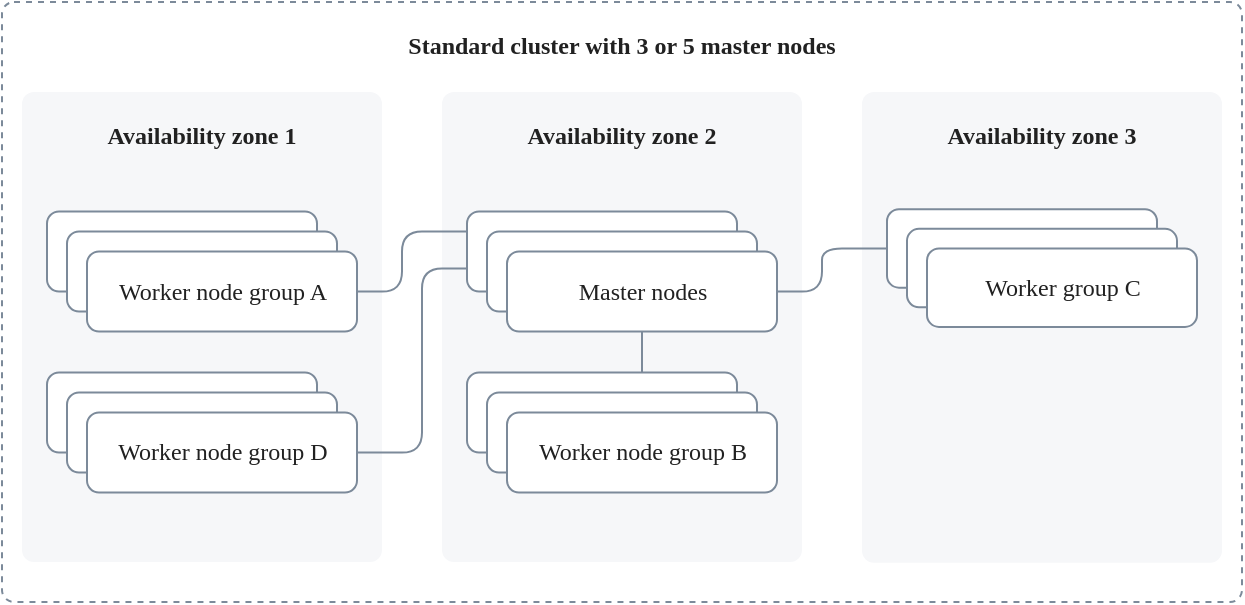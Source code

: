 <mxfile version="28.1.2">
  <diagram name="Страница — 1" id="7PLRpOtfBleC-qW01LCv">
    <mxGraphModel dx="946" dy="662" grid="1" gridSize="10" guides="1" tooltips="1" connect="1" arrows="1" fold="1" page="1" pageScale="1" pageWidth="827" pageHeight="1169" math="0" shadow="0">
      <root>
        <mxCell id="0" />
        <mxCell id="1" parent="0" />
        <mxCell id="hH3U6PHZ--D6EbhBj5d0-1" value="" style="group" parent="1" vertex="1" connectable="0">
          <mxGeometry x="270" y="310" width="620" height="300" as="geometry" />
        </mxCell>
        <mxCell id="hH3U6PHZ--D6EbhBj5d0-2" value="Standard cluster with 3 or 5 master nodes" style="rounded=1;whiteSpace=wrap;html=1;strokeColor=#7C8A9A;strokeWidth=1;fontColor=#212121;fillColor=none;dashed=1;fontFamily=VK Sans Display;verticalAlign=top;spacing=10;fontStyle=1;arcSize=12;absoluteArcSize=1;container=0;" parent="hH3U6PHZ--D6EbhBj5d0-1" vertex="1">
          <mxGeometry width="620" height="300" as="geometry" />
        </mxCell>
        <mxCell id="hH3U6PHZ--D6EbhBj5d0-3" value="" style="group" parent="hH3U6PHZ--D6EbhBj5d0-1" vertex="1" connectable="0">
          <mxGeometry x="430" y="45" width="180" height="255" as="geometry" />
        </mxCell>
        <mxCell id="hH3U6PHZ--D6EbhBj5d0-4" value="&lt;font color=&quot;#212121&quot;&gt;Availability zone 3&lt;/font&gt;" style="rounded=1;whiteSpace=wrap;html=1;fontFamily=VK Sans Display;strokeColor=none;arcsize=12;fillColor=#F6F7F9;spacing=10;verticalAlign=top;spacingTop=0;spacingLeft=0;spacingRight=0;fontStyle=1;arcSize=12;absoluteArcSize=1;container=0;" parent="hH3U6PHZ--D6EbhBj5d0-3" vertex="1">
          <mxGeometry width="180" height="235.385" as="geometry" />
        </mxCell>
        <mxCell id="hH3U6PHZ--D6EbhBj5d0-5" value="&lt;font color=&quot;#212121&quot;&gt;Node 1&lt;/font&gt;" style="rounded=1;whiteSpace=wrap;html=1;fontFamily=VK Sans Display;strokeColor=#7C8A9A;arcsize=12;fillColor=#FFFFFF;spacing=0;spacingTop=12;spacingBottom=12;arcSize=12;absoluteArcSize=1;strokeWidth=1;container=0;" parent="hH3U6PHZ--D6EbhBj5d0-3" vertex="1">
          <mxGeometry x="12.5" y="58.601" width="135" height="39.231" as="geometry" />
        </mxCell>
        <mxCell id="hH3U6PHZ--D6EbhBj5d0-6" value="&lt;font color=&quot;#212121&quot;&gt;Node 1&lt;/font&gt;" style="rounded=1;whiteSpace=wrap;html=1;fontFamily=VK Sans Display;strokeColor=#7C8A9A;arcsize=12;fillColor=#FFFFFF;spacing=0;spacingTop=12;spacingBottom=12;arcSize=12;absoluteArcSize=1;strokeWidth=1;container=0;" parent="hH3U6PHZ--D6EbhBj5d0-3" vertex="1">
          <mxGeometry x="22.5" y="68.409" width="135" height="39.231" as="geometry" />
        </mxCell>
        <mxCell id="hH3U6PHZ--D6EbhBj5d0-7" value="&lt;font color=&quot;#212121&quot;&gt;Worker group C&lt;/font&gt;" style="rounded=1;whiteSpace=wrap;html=1;fontFamily=VK Sans Display;strokeColor=#7C8A9A;arcsize=12;fillColor=#FFFFFF;spacing=0;spacingTop=12;spacingBottom=12;arcSize=12;absoluteArcSize=1;strokeWidth=1;container=0;" parent="hH3U6PHZ--D6EbhBj5d0-3" vertex="1">
          <mxGeometry x="32.5" y="78.216" width="135" height="39.231" as="geometry" />
        </mxCell>
        <mxCell id="hH3U6PHZ--D6EbhBj5d0-8" value="&lt;font color=&quot;#212121&quot;&gt;Availability zone 1&lt;/font&gt;" style="rounded=1;whiteSpace=wrap;html=1;fontFamily=VK Sans Display;strokeColor=none;arcsize=12;fillColor=#F6F7F9;spacing=10;verticalAlign=top;spacingTop=0;spacingLeft=0;spacingRight=0;fontStyle=1;arcSize=12;absoluteArcSize=1;container=0;" parent="hH3U6PHZ--D6EbhBj5d0-1" vertex="1">
          <mxGeometry x="10" y="45" width="180" height="235" as="geometry" />
        </mxCell>
        <mxCell id="hH3U6PHZ--D6EbhBj5d0-9" value="&lt;font color=&quot;#212121&quot;&gt;Node 1&lt;/font&gt;" style="rounded=1;whiteSpace=wrap;html=1;fontFamily=VK Sans Display;strokeColor=#7C8A9A;arcsize=12;fillColor=#FFFFFF;spacing=0;spacingTop=12;spacingBottom=12;arcSize=12;absoluteArcSize=1;strokeWidth=1;container=0;" parent="hH3U6PHZ--D6EbhBj5d0-1" vertex="1">
          <mxGeometry x="22.5" y="104.75" width="135" height="40" as="geometry" />
        </mxCell>
        <mxCell id="hH3U6PHZ--D6EbhBj5d0-10" value="&lt;font color=&quot;#212121&quot;&gt;Node 1&lt;/font&gt;" style="rounded=1;whiteSpace=wrap;html=1;fontFamily=VK Sans Display;strokeColor=#7C8A9A;arcsize=12;fillColor=#FFFFFF;spacing=0;spacingTop=12;spacingBottom=12;arcSize=12;absoluteArcSize=1;strokeWidth=1;container=0;" parent="hH3U6PHZ--D6EbhBj5d0-1" vertex="1">
          <mxGeometry x="32.5" y="114.75" width="135" height="40" as="geometry" />
        </mxCell>
        <mxCell id="hH3U6PHZ--D6EbhBj5d0-11" value="&lt;font color=&quot;#212121&quot;&gt;Worker node group A&lt;/font&gt;" style="rounded=1;whiteSpace=wrap;html=1;fontFamily=VK Sans Display;strokeColor=#7C8A9A;arcsize=12;fillColor=#FFFFFF;spacing=0;spacingTop=12;spacingBottom=12;arcSize=12;absoluteArcSize=1;strokeWidth=1;container=0;" parent="hH3U6PHZ--D6EbhBj5d0-1" vertex="1">
          <mxGeometry x="42.5" y="124.75" width="135" height="40" as="geometry" />
        </mxCell>
        <mxCell id="hH3U6PHZ--D6EbhBj5d0-12" value="&lt;font color=&quot;#212121&quot;&gt;Node 1&lt;/font&gt;" style="rounded=1;whiteSpace=wrap;html=1;fontFamily=VK Sans Display;strokeColor=#7C8A9A;arcsize=12;fillColor=#FFFFFF;spacing=0;spacingTop=12;spacingBottom=12;arcSize=12;absoluteArcSize=1;strokeWidth=1;container=0;" parent="hH3U6PHZ--D6EbhBj5d0-1" vertex="1">
          <mxGeometry x="22.5" y="185.25" width="135" height="40" as="geometry" />
        </mxCell>
        <mxCell id="hH3U6PHZ--D6EbhBj5d0-13" value="&lt;font color=&quot;#212121&quot;&gt;Node 1&lt;/font&gt;" style="rounded=1;whiteSpace=wrap;html=1;fontFamily=VK Sans Display;strokeColor=#7C8A9A;arcsize=12;fillColor=#FFFFFF;spacing=0;spacingTop=12;spacingBottom=12;arcSize=12;absoluteArcSize=1;strokeWidth=1;container=0;" parent="hH3U6PHZ--D6EbhBj5d0-1" vertex="1">
          <mxGeometry x="32.5" y="195.25" width="135" height="40" as="geometry" />
        </mxCell>
        <mxCell id="hH3U6PHZ--D6EbhBj5d0-14" value="&lt;span style=&quot;color: rgb(33, 33, 33);&quot;&gt;Worker node group D&lt;/span&gt;" style="rounded=1;whiteSpace=wrap;html=1;fontFamily=VK Sans Display;strokeColor=#7C8A9A;arcsize=12;fillColor=#FFFFFF;spacing=0;spacingTop=12;spacingBottom=12;arcSize=12;absoluteArcSize=1;strokeWidth=1;container=0;" parent="hH3U6PHZ--D6EbhBj5d0-1" vertex="1">
          <mxGeometry x="42.5" y="205.25" width="135" height="40" as="geometry" />
        </mxCell>
        <mxCell id="hH3U6PHZ--D6EbhBj5d0-15" value="&lt;font color=&quot;#212121&quot;&gt;Availability zone 2&lt;/font&gt;" style="rounded=1;whiteSpace=wrap;html=1;fontFamily=VK Sans Display;strokeColor=none;arcsize=12;fillColor=#F6F7F9;spacing=10;verticalAlign=top;spacingTop=0;spacingLeft=0;spacingRight=0;fontStyle=1;arcSize=12;absoluteArcSize=1;container=0;" parent="hH3U6PHZ--D6EbhBj5d0-1" vertex="1">
          <mxGeometry x="220" y="45" width="180" height="235" as="geometry" />
        </mxCell>
        <mxCell id="hH3U6PHZ--D6EbhBj5d0-16" value="&lt;font color=&quot;#212121&quot;&gt;Node 1&lt;/font&gt;" style="rounded=1;whiteSpace=wrap;html=1;fontFamily=VK Sans Display;strokeColor=#7C8A9A;arcsize=12;fillColor=#FFFFFF;spacing=0;spacingTop=12;spacingBottom=12;arcSize=12;absoluteArcSize=1;strokeWidth=1;container=0;" parent="hH3U6PHZ--D6EbhBj5d0-1" vertex="1">
          <mxGeometry x="232.5" y="104.75" width="135" height="40" as="geometry" />
        </mxCell>
        <mxCell id="hH3U6PHZ--D6EbhBj5d0-17" value="&lt;font color=&quot;#212121&quot;&gt;Node 1&lt;/font&gt;" style="rounded=1;whiteSpace=wrap;html=1;fontFamily=VK Sans Display;strokeColor=#7C8A9A;arcsize=12;fillColor=#FFFFFF;spacing=0;spacingTop=12;spacingBottom=12;arcSize=12;absoluteArcSize=1;strokeWidth=1;container=0;" parent="hH3U6PHZ--D6EbhBj5d0-1" vertex="1">
          <mxGeometry x="242.5" y="114.75" width="135" height="40" as="geometry" />
        </mxCell>
        <mxCell id="hH3U6PHZ--D6EbhBj5d0-18" value="&lt;font color=&quot;#212121&quot;&gt;Master nodes&lt;/font&gt;" style="rounded=1;whiteSpace=wrap;html=1;fontFamily=VK Sans Display;strokeColor=#7C8A9A;arcsize=12;fillColor=#FFFFFF;spacing=0;spacingTop=12;spacingBottom=12;arcSize=12;absoluteArcSize=1;strokeWidth=1;container=0;" parent="hH3U6PHZ--D6EbhBj5d0-1" vertex="1">
          <mxGeometry x="252.5" y="124.75" width="135" height="40" as="geometry" />
        </mxCell>
        <mxCell id="hH3U6PHZ--D6EbhBj5d0-19" value="&lt;font color=&quot;#212121&quot;&gt;Node 1&lt;/font&gt;" style="rounded=1;whiteSpace=wrap;html=1;fontFamily=VK Sans Display;strokeColor=#7C8A9A;arcsize=12;fillColor=#FFFFFF;spacing=0;spacingTop=12;spacingBottom=12;arcSize=12;absoluteArcSize=1;strokeWidth=1;container=0;" parent="hH3U6PHZ--D6EbhBj5d0-1" vertex="1">
          <mxGeometry x="232.5" y="185.25" width="135" height="40" as="geometry" />
        </mxCell>
        <mxCell id="hH3U6PHZ--D6EbhBj5d0-20" value="&lt;font color=&quot;#212121&quot;&gt;Node 1&lt;/font&gt;" style="rounded=1;whiteSpace=wrap;html=1;fontFamily=VK Sans Display;strokeColor=#7C8A9A;arcsize=12;fillColor=#FFFFFF;spacing=0;spacingTop=12;spacingBottom=12;arcSize=12;absoluteArcSize=1;strokeWidth=1;container=0;" parent="hH3U6PHZ--D6EbhBj5d0-1" vertex="1">
          <mxGeometry x="242.5" y="195.25" width="135" height="40" as="geometry" />
        </mxCell>
        <mxCell id="hH3U6PHZ--D6EbhBj5d0-21" value="&lt;span style=&quot;color: rgb(33, 33, 33);&quot;&gt;Worker node group B&lt;/span&gt;" style="rounded=1;whiteSpace=wrap;html=1;fontFamily=VK Sans Display;strokeColor=#7C8A9A;arcsize=12;fillColor=#FFFFFF;spacing=0;spacingTop=12;spacingBottom=12;arcSize=12;absoluteArcSize=1;strokeWidth=1;container=0;" parent="hH3U6PHZ--D6EbhBj5d0-1" vertex="1">
          <mxGeometry x="252.5" y="205.25" width="135" height="40" as="geometry" />
        </mxCell>
        <mxCell id="hH3U6PHZ--D6EbhBj5d0-22" style="edgeStyle=orthogonalEdgeStyle;shape=connector;rounded=1;orthogonalLoop=1;jettySize=auto;html=1;labelBackgroundColor=default;strokeColor=#7C8A9A;strokeWidth=1;fontFamily=VK Sans Display;fontSize=16;fontColor=#212121;startArrow=none;startFill=0;endArrow=none;endFill=0;entryX=0.5;entryY=1;entryDx=0;entryDy=0;" parent="hH3U6PHZ--D6EbhBj5d0-1" target="hH3U6PHZ--D6EbhBj5d0-18" edge="1">
          <mxGeometry relative="1" as="geometry">
            <mxPoint x="320" y="185" as="sourcePoint" />
            <mxPoint x="255" y="170" as="targetPoint" />
            <Array as="points" />
          </mxGeometry>
        </mxCell>
        <mxCell id="hH3U6PHZ--D6EbhBj5d0-23" style="edgeStyle=orthogonalEdgeStyle;shape=connector;rounded=1;orthogonalLoop=1;jettySize=auto;html=1;labelBackgroundColor=default;strokeColor=#7C8A9A;strokeWidth=1;fontFamily=VK Sans Display;fontSize=16;fontColor=#212121;startArrow=none;startFill=0;endArrow=none;endFill=0;entryX=0;entryY=0.25;entryDx=0;entryDy=0;exitX=1;exitY=0.5;exitDx=0;exitDy=0;" parent="hH3U6PHZ--D6EbhBj5d0-1" source="hH3U6PHZ--D6EbhBj5d0-11" target="hH3U6PHZ--D6EbhBj5d0-16" edge="1">
          <mxGeometry relative="1" as="geometry">
            <mxPoint x="210" y="250" as="sourcePoint" />
            <mxPoint x="273.0" y="320" as="targetPoint" />
            <Array as="points">
              <mxPoint x="200" y="145" />
              <mxPoint x="200" y="115" />
            </Array>
          </mxGeometry>
        </mxCell>
        <mxCell id="hH3U6PHZ--D6EbhBj5d0-24" style="edgeStyle=orthogonalEdgeStyle;shape=connector;rounded=1;orthogonalLoop=1;jettySize=auto;html=1;labelBackgroundColor=default;strokeColor=#7C8A9A;strokeWidth=1;fontFamily=VK Sans Display;fontSize=16;fontColor=#212121;startArrow=none;startFill=0;endArrow=none;endFill=0;entryX=0;entryY=0.5;entryDx=0;entryDy=0;exitX=1;exitY=0.5;exitDx=0;exitDy=0;" parent="hH3U6PHZ--D6EbhBj5d0-1" source="hH3U6PHZ--D6EbhBj5d0-18" target="hH3U6PHZ--D6EbhBj5d0-5" edge="1">
          <mxGeometry relative="1" as="geometry">
            <mxPoint x="400" y="170" as="sourcePoint" />
            <mxPoint x="455" y="150" as="targetPoint" />
            <Array as="points">
              <mxPoint x="410" y="145" />
              <mxPoint x="410" y="123" />
            </Array>
          </mxGeometry>
        </mxCell>
        <mxCell id="lN_ax4EqdsAN12WoEm0A-1" style="edgeStyle=orthogonalEdgeStyle;shape=connector;rounded=1;orthogonalLoop=1;jettySize=auto;html=1;labelBackgroundColor=default;strokeColor=#7C8A9A;strokeWidth=1;fontFamily=VK Sans Display;fontSize=16;fontColor=#212121;startArrow=none;startFill=0;endArrow=none;endFill=0;entryX=0;entryY=0.75;entryDx=0;entryDy=0;exitX=1;exitY=0.5;exitDx=0;exitDy=0;movable=1;resizable=1;rotatable=1;deletable=1;editable=1;locked=0;connectable=1;" edge="1" parent="hH3U6PHZ--D6EbhBj5d0-1" source="hH3U6PHZ--D6EbhBj5d0-14">
          <mxGeometry relative="1" as="geometry">
            <mxPoint x="169.5" y="225.25" as="sourcePoint" />
            <mxPoint x="232.5" y="133.25" as="targetPoint" />
            <Array as="points">
              <mxPoint x="210" y="225" />
              <mxPoint x="210" y="133" />
            </Array>
          </mxGeometry>
        </mxCell>
      </root>
    </mxGraphModel>
  </diagram>
</mxfile>
